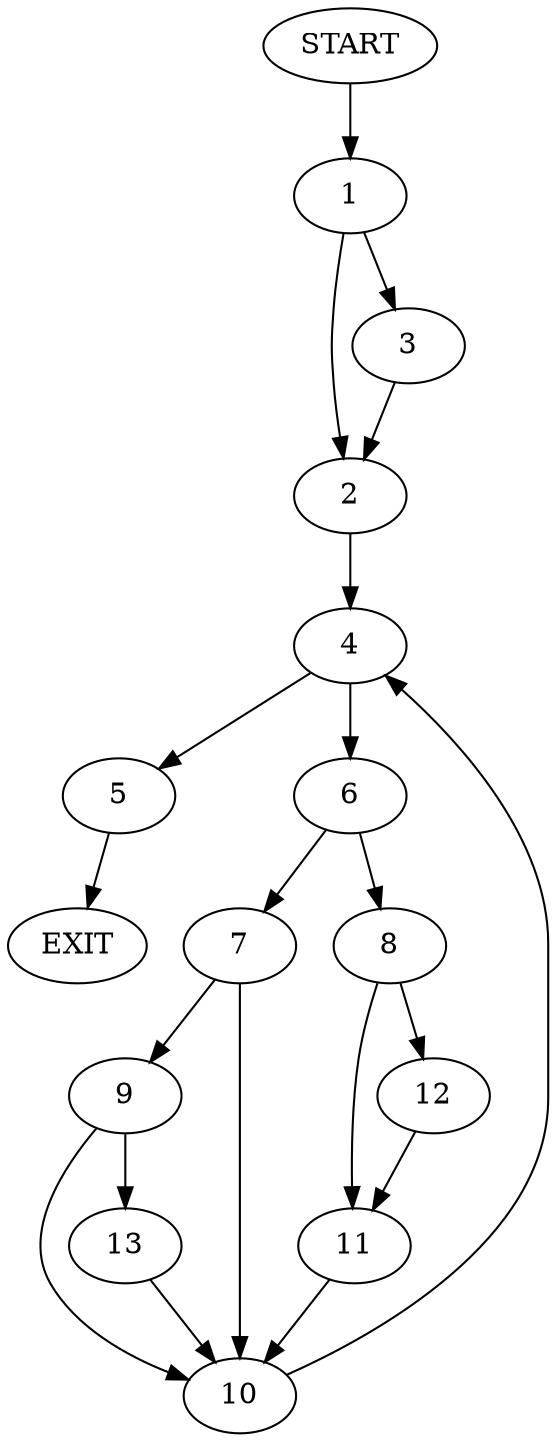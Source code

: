 digraph {
0 [label="START"]
14 [label="EXIT"]
0 -> 1
1 -> 2
1 -> 3
2 -> 4
3 -> 2
4 -> 5
4 -> 6
6 -> 7
6 -> 8
5 -> 14
7 -> 9
7 -> 10
8 -> 11
8 -> 12
11 -> 10
12 -> 11
10 -> 4
9 -> 10
9 -> 13
13 -> 10
}
